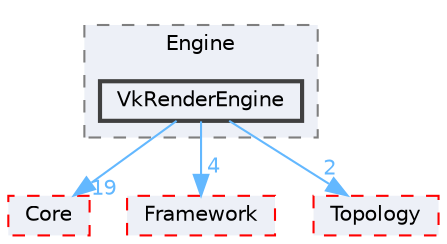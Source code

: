 digraph "D:/Peridyno/peridyno/src/Rendering/Engine/VkRenderEngine"
{
 // LATEX_PDF_SIZE
  bgcolor="transparent";
  edge [fontname=Helvetica,fontsize=10,labelfontname=Helvetica,labelfontsize=10];
  node [fontname=Helvetica,fontsize=10,shape=box,height=0.2,width=0.4];
  compound=true
  subgraph clusterdir_3cd537332962ec87bbe379cea88b2350 {
    graph [ bgcolor="#edf0f7", pencolor="grey50", label="Engine", fontname=Helvetica,fontsize=10 style="filled,dashed", URL="dir_3cd537332962ec87bbe379cea88b2350.html",tooltip=""]
  dir_cd48fe78e2f671dbcb1d7abe85253319 [label="VkRenderEngine", fillcolor="#edf0f7", color="grey25", style="filled,bold", URL="dir_cd48fe78e2f671dbcb1d7abe85253319.html",tooltip=""];
  }
  dir_18ab09de471ddf4a6c726bf6f36eb1c9 [label="Core", fillcolor="#edf0f7", color="red", style="filled,dashed", URL="dir_18ab09de471ddf4a6c726bf6f36eb1c9.html",tooltip=""];
  dir_72c161997c5186b0a4bbf39a44809cf4 [label="Framework", fillcolor="#edf0f7", color="red", style="filled,dashed", URL="dir_72c161997c5186b0a4bbf39a44809cf4.html",tooltip=""];
  dir_7ded34adb3e08c5a039f89f629ad7b33 [label="Topology", fillcolor="#edf0f7", color="red", style="filled,dashed", URL="dir_7ded34adb3e08c5a039f89f629ad7b33.html",tooltip=""];
  dir_cd48fe78e2f671dbcb1d7abe85253319->dir_18ab09de471ddf4a6c726bf6f36eb1c9 [headlabel="19", labeldistance=1.5 headhref="dir_000087_000014.html" href="dir_000087_000014.html" color="steelblue1" fontcolor="steelblue1"];
  dir_cd48fe78e2f671dbcb1d7abe85253319->dir_72c161997c5186b0a4bbf39a44809cf4 [headlabel="4", labeldistance=1.5 headhref="dir_000087_000027.html" href="dir_000087_000027.html" color="steelblue1" fontcolor="steelblue1"];
  dir_cd48fe78e2f671dbcb1d7abe85253319->dir_7ded34adb3e08c5a039f89f629ad7b33 [headlabel="2", labeldistance=1.5 headhref="dir_000087_000081.html" href="dir_000087_000081.html" color="steelblue1" fontcolor="steelblue1"];
}

